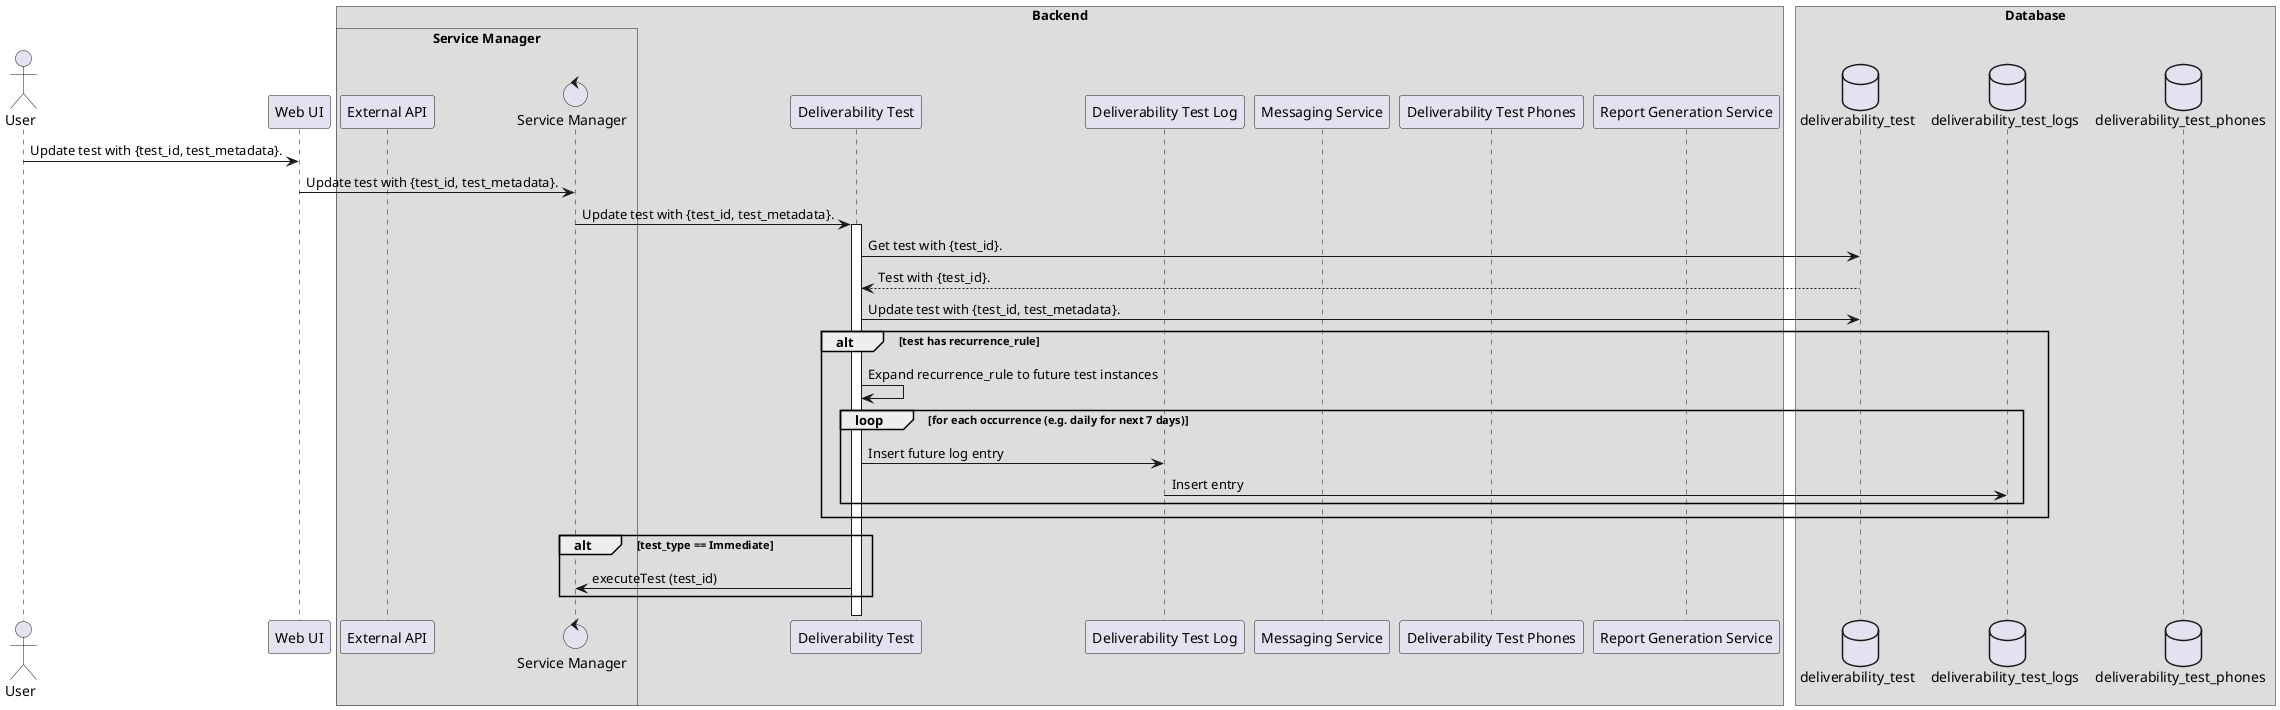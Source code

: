 @startuml
!pragma teoz true
/'Defines the protocol when a user updates a test. Three different implementations are shown, witht'/
/'author: Luvai Cutlerywala <luvaidc@gmail.com>'/

/'Define the actors and participants.'/
actor User as user
    participant "Web UI" as web_ui

box Backend
box Service Manager
participant "External API" as ext
control "Service Manager" as service_manager
end box
    participant "Deliverability Test" as deliverability_test
    participant "Deliverability Test Log" as deliverability_test_log
    participant "Messaging Service" as messenger
    participant "Deliverability Test Phones" as deliverability_test_phones
    participant "Report Generation Service" as report_generator
end box

box Database
    database deliverability_test as dt
    database deliverability_test_logs as dtl
    database deliverability_test_phones as dtp
end box

user -> web_ui: Update test with {test_id, test_metadata}.
web_ui -> service_manager: Update test with {test_id, test_metadata}.
service_manager -> deliverability_test: Update test with {test_id, test_metadata}.
activate deliverability_test
deliverability_test -> dt: Get test with {test_id}.
dt --> deliverability_test: Test with {test_id}.
deliverability_test -> dt: Update test with {test_id, test_metadata}.
alt test has recurrence_rule
    deliverability_test -> deliverability_test: Expand recurrence_rule to future test instances
    loop for each occurrence (e.g. daily for next 7 days)
        deliverability_test -> deliverability_test_log: Insert future log entry
        deliverability_test_log -> dtl: Insert entry
    end loop
end

alt test_type == Immediate
    deliverability_test -> service_manager : executeTest (test_id)
end
deactivate deliverability_test

@enduml
